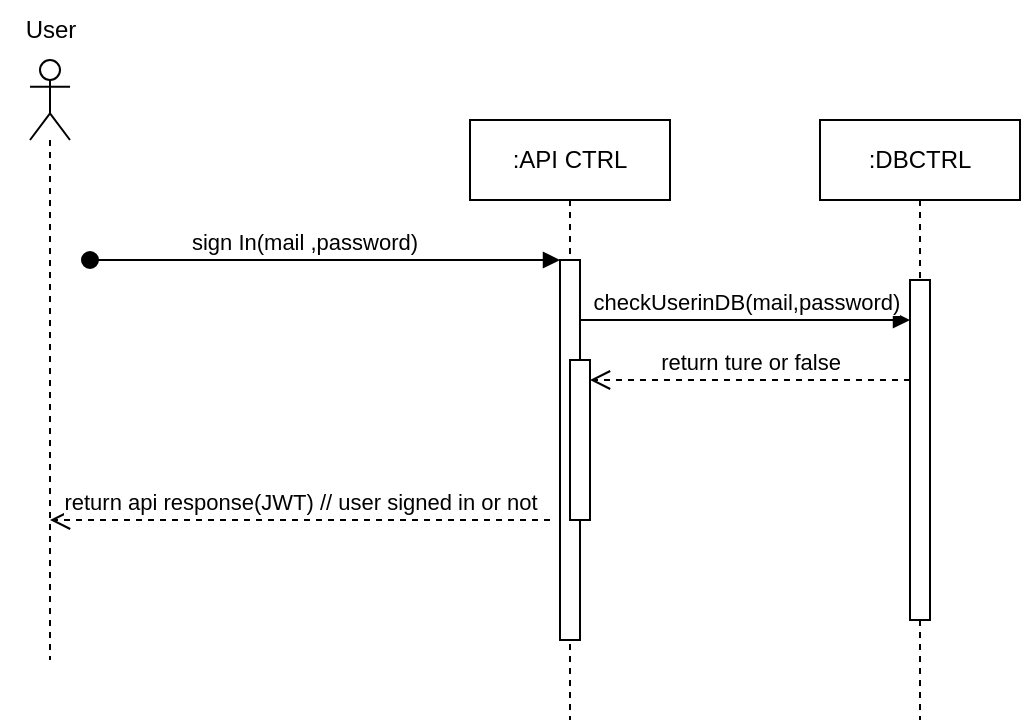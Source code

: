 <mxfile version="22.0.8" type="device">
  <diagram name="Page-1" id="2YBvvXClWsGukQMizWep">
    <mxGraphModel dx="737" dy="330" grid="1" gridSize="10" guides="1" tooltips="1" connect="1" arrows="1" fold="1" page="1" pageScale="1" pageWidth="850" pageHeight="1100" math="0" shadow="0">
      <root>
        <mxCell id="0" />
        <mxCell id="1" parent="0" />
        <mxCell id="Vmi1g4RSNW-AJL4HT-QI-1" value=":API CTRL" style="shape=umlLifeline;perimeter=lifelinePerimeter;whiteSpace=wrap;html=1;container=0;dropTarget=0;collapsible=0;recursiveResize=0;outlineConnect=0;portConstraint=eastwest;newEdgeStyle={&quot;edgeStyle&quot;:&quot;elbowEdgeStyle&quot;,&quot;elbow&quot;:&quot;vertical&quot;,&quot;curved&quot;:0,&quot;rounded&quot;:0};" vertex="1" parent="1">
          <mxGeometry x="325" y="120" width="100" height="300" as="geometry" />
        </mxCell>
        <mxCell id="Vmi1g4RSNW-AJL4HT-QI-2" value="" style="html=1;points=[];perimeter=orthogonalPerimeter;outlineConnect=0;targetShapes=umlLifeline;portConstraint=eastwest;newEdgeStyle={&quot;edgeStyle&quot;:&quot;elbowEdgeStyle&quot;,&quot;elbow&quot;:&quot;vertical&quot;,&quot;curved&quot;:0,&quot;rounded&quot;:0};" vertex="1" parent="Vmi1g4RSNW-AJL4HT-QI-1">
          <mxGeometry x="45" y="70" width="10" height="190" as="geometry" />
        </mxCell>
        <mxCell id="Vmi1g4RSNW-AJL4HT-QI-3" value="sign In(mail ,password)" style="html=1;verticalAlign=bottom;startArrow=oval;endArrow=block;startSize=8;edgeStyle=elbowEdgeStyle;elbow=vertical;curved=0;rounded=0;" edge="1" parent="Vmi1g4RSNW-AJL4HT-QI-1" target="Vmi1g4RSNW-AJL4HT-QI-2">
          <mxGeometry x="-0.091" relative="1" as="geometry">
            <mxPoint x="-190" y="70" as="sourcePoint" />
            <Array as="points">
              <mxPoint x="10" y="70" />
            </Array>
            <mxPoint as="offset" />
          </mxGeometry>
        </mxCell>
        <mxCell id="Vmi1g4RSNW-AJL4HT-QI-4" value="" style="html=1;points=[];perimeter=orthogonalPerimeter;outlineConnect=0;targetShapes=umlLifeline;portConstraint=eastwest;newEdgeStyle={&quot;edgeStyle&quot;:&quot;elbowEdgeStyle&quot;,&quot;elbow&quot;:&quot;vertical&quot;,&quot;curved&quot;:0,&quot;rounded&quot;:0};" vertex="1" parent="Vmi1g4RSNW-AJL4HT-QI-1">
          <mxGeometry x="50" y="120" width="10" height="80" as="geometry" />
        </mxCell>
        <mxCell id="Vmi1g4RSNW-AJL4HT-QI-5" value=":DBCTRL" style="shape=umlLifeline;perimeter=lifelinePerimeter;whiteSpace=wrap;html=1;container=0;dropTarget=0;collapsible=0;recursiveResize=0;outlineConnect=0;portConstraint=eastwest;newEdgeStyle={&quot;edgeStyle&quot;:&quot;elbowEdgeStyle&quot;,&quot;elbow&quot;:&quot;vertical&quot;,&quot;curved&quot;:0,&quot;rounded&quot;:0};" vertex="1" parent="1">
          <mxGeometry x="500" y="120" width="100" height="300" as="geometry" />
        </mxCell>
        <mxCell id="Vmi1g4RSNW-AJL4HT-QI-6" value="" style="html=1;points=[];perimeter=orthogonalPerimeter;outlineConnect=0;targetShapes=umlLifeline;portConstraint=eastwest;newEdgeStyle={&quot;edgeStyle&quot;:&quot;elbowEdgeStyle&quot;,&quot;elbow&quot;:&quot;vertical&quot;,&quot;curved&quot;:0,&quot;rounded&quot;:0};" vertex="1" parent="Vmi1g4RSNW-AJL4HT-QI-5">
          <mxGeometry x="45" y="80" width="10" height="170" as="geometry" />
        </mxCell>
        <mxCell id="Vmi1g4RSNW-AJL4HT-QI-7" value="" style="shape=umlLifeline;perimeter=lifelinePerimeter;whiteSpace=wrap;html=1;container=1;dropTarget=0;collapsible=0;recursiveResize=0;outlineConnect=0;portConstraint=eastwest;newEdgeStyle={&quot;curved&quot;:0,&quot;rounded&quot;:0};participant=umlActor;" vertex="1" parent="1">
          <mxGeometry x="105" y="90" width="20" height="300" as="geometry" />
        </mxCell>
        <mxCell id="Vmi1g4RSNW-AJL4HT-QI-8" value="User" style="text;html=1;align=center;verticalAlign=middle;resizable=0;points=[];autosize=1;strokeColor=none;fillColor=none;" vertex="1" parent="1">
          <mxGeometry x="90" y="60" width="50" height="30" as="geometry" />
        </mxCell>
        <mxCell id="Vmi1g4RSNW-AJL4HT-QI-9" value="checkUserinDB(mail,password)" style="html=1;verticalAlign=bottom;endArrow=block;curved=0;rounded=0;" edge="1" parent="1">
          <mxGeometry width="80" relative="1" as="geometry">
            <mxPoint x="380" y="220" as="sourcePoint" />
            <mxPoint x="545" y="220" as="targetPoint" />
          </mxGeometry>
        </mxCell>
        <mxCell id="Vmi1g4RSNW-AJL4HT-QI-10" value="return ture or false" style="html=1;verticalAlign=bottom;endArrow=open;dashed=1;endSize=8;edgeStyle=elbowEdgeStyle;elbow=vertical;curved=0;rounded=0;" edge="1" parent="1">
          <mxGeometry relative="1" as="geometry">
            <mxPoint x="385" y="250" as="targetPoint" />
            <Array as="points">
              <mxPoint x="455" y="250" />
            </Array>
            <mxPoint x="545" y="250" as="sourcePoint" />
          </mxGeometry>
        </mxCell>
        <mxCell id="Vmi1g4RSNW-AJL4HT-QI-13" value="return api response(JWT) // user signed in or not" style="html=1;verticalAlign=bottom;endArrow=open;dashed=1;endSize=8;edgeStyle=elbowEdgeStyle;elbow=vertical;curved=0;rounded=0;" edge="1" parent="1" target="Vmi1g4RSNW-AJL4HT-QI-7">
          <mxGeometry x="-0.001" relative="1" as="geometry">
            <mxPoint x="205" y="320" as="targetPoint" />
            <Array as="points">
              <mxPoint x="275" y="320" />
            </Array>
            <mxPoint x="365" y="320" as="sourcePoint" />
            <mxPoint as="offset" />
          </mxGeometry>
        </mxCell>
      </root>
    </mxGraphModel>
  </diagram>
</mxfile>
